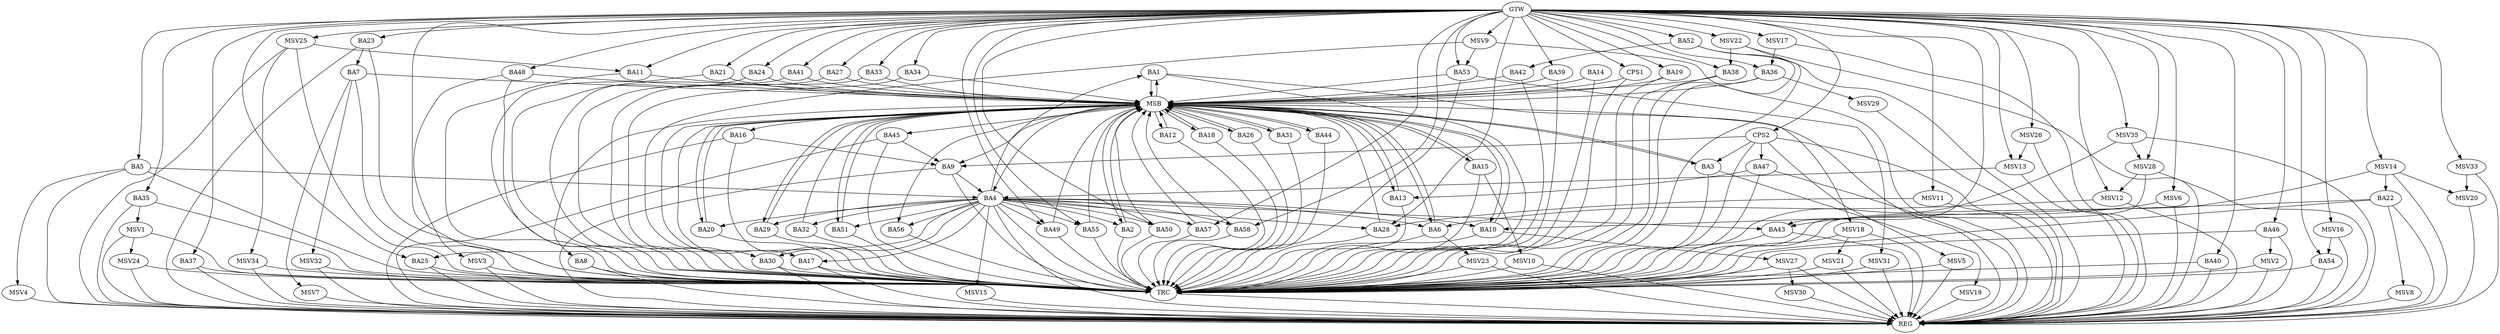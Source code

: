strict digraph G {
  BA1 [ label="BA1" ];
  BA2 [ label="BA2" ];
  BA3 [ label="BA3" ];
  BA4 [ label="BA4" ];
  BA5 [ label="BA5" ];
  BA6 [ label="BA6" ];
  BA7 [ label="BA7" ];
  BA8 [ label="BA8" ];
  BA9 [ label="BA9" ];
  BA10 [ label="BA10" ];
  BA11 [ label="BA11" ];
  BA12 [ label="BA12" ];
  BA13 [ label="BA13" ];
  BA14 [ label="BA14" ];
  BA15 [ label="BA15" ];
  BA16 [ label="BA16" ];
  BA17 [ label="BA17" ];
  BA18 [ label="BA18" ];
  BA19 [ label="BA19" ];
  BA20 [ label="BA20" ];
  BA21 [ label="BA21" ];
  BA22 [ label="BA22" ];
  BA23 [ label="BA23" ];
  BA24 [ label="BA24" ];
  BA25 [ label="BA25" ];
  BA26 [ label="BA26" ];
  BA27 [ label="BA27" ];
  BA28 [ label="BA28" ];
  BA29 [ label="BA29" ];
  BA30 [ label="BA30" ];
  BA31 [ label="BA31" ];
  BA32 [ label="BA32" ];
  BA33 [ label="BA33" ];
  BA34 [ label="BA34" ];
  BA35 [ label="BA35" ];
  BA36 [ label="BA36" ];
  BA37 [ label="BA37" ];
  BA38 [ label="BA38" ];
  BA39 [ label="BA39" ];
  BA40 [ label="BA40" ];
  BA41 [ label="BA41" ];
  BA42 [ label="BA42" ];
  BA43 [ label="BA43" ];
  BA44 [ label="BA44" ];
  BA45 [ label="BA45" ];
  BA46 [ label="BA46" ];
  BA47 [ label="BA47" ];
  BA48 [ label="BA48" ];
  BA49 [ label="BA49" ];
  BA50 [ label="BA50" ];
  BA51 [ label="BA51" ];
  BA52 [ label="BA52" ];
  BA53 [ label="BA53" ];
  BA54 [ label="BA54" ];
  BA55 [ label="BA55" ];
  BA56 [ label="BA56" ];
  BA57 [ label="BA57" ];
  BA58 [ label="BA58" ];
  CPS1 [ label="CPS1" ];
  CPS2 [ label="CPS2" ];
  GTW [ label="GTW" ];
  REG [ label="REG" ];
  MSB [ label="MSB" ];
  TRC [ label="TRC" ];
  MSV1 [ label="MSV1" ];
  MSV2 [ label="MSV2" ];
  MSV3 [ label="MSV3" ];
  MSV4 [ label="MSV4" ];
  MSV5 [ label="MSV5" ];
  MSV6 [ label="MSV6" ];
  MSV7 [ label="MSV7" ];
  MSV8 [ label="MSV8" ];
  MSV9 [ label="MSV9" ];
  MSV10 [ label="MSV10" ];
  MSV11 [ label="MSV11" ];
  MSV12 [ label="MSV12" ];
  MSV13 [ label="MSV13" ];
  MSV14 [ label="MSV14" ];
  MSV15 [ label="MSV15" ];
  MSV16 [ label="MSV16" ];
  MSV17 [ label="MSV17" ];
  MSV18 [ label="MSV18" ];
  MSV19 [ label="MSV19" ];
  MSV20 [ label="MSV20" ];
  MSV21 [ label="MSV21" ];
  MSV22 [ label="MSV22" ];
  MSV23 [ label="MSV23" ];
  MSV24 [ label="MSV24" ];
  MSV25 [ label="MSV25" ];
  MSV26 [ label="MSV26" ];
  MSV27 [ label="MSV27" ];
  MSV28 [ label="MSV28" ];
  MSV29 [ label="MSV29" ];
  MSV30 [ label="MSV30" ];
  MSV31 [ label="MSV31" ];
  MSV32 [ label="MSV32" ];
  MSV33 [ label="MSV33" ];
  MSV34 [ label="MSV34" ];
  MSV35 [ label="MSV35" ];
  BA4 -> BA2;
  BA5 -> BA4;
  BA9 -> BA4;
  BA16 -> BA9;
  BA22 -> BA10;
  BA23 -> BA7;
  BA45 -> BA9;
  BA47 -> BA13;
  BA52 -> BA42;
  CPS2 -> BA47;
  CPS2 -> BA9;
  CPS2 -> BA3;
  GTW -> BA5;
  GTW -> BA11;
  GTW -> BA19;
  GTW -> BA21;
  GTW -> BA23;
  GTW -> BA24;
  GTW -> BA25;
  GTW -> BA27;
  GTW -> BA28;
  GTW -> BA33;
  GTW -> BA34;
  GTW -> BA35;
  GTW -> BA36;
  GTW -> BA37;
  GTW -> BA38;
  GTW -> BA39;
  GTW -> BA40;
  GTW -> BA41;
  GTW -> BA43;
  GTW -> BA46;
  GTW -> BA48;
  GTW -> BA49;
  GTW -> BA50;
  GTW -> BA52;
  GTW -> BA53;
  GTW -> BA54;
  GTW -> BA55;
  GTW -> BA57;
  GTW -> BA58;
  GTW -> CPS1;
  GTW -> CPS2;
  BA4 -> REG;
  BA5 -> REG;
  BA8 -> REG;
  BA9 -> REG;
  BA16 -> REG;
  BA17 -> REG;
  BA22 -> REG;
  BA23 -> REG;
  BA25 -> REG;
  BA30 -> REG;
  BA35 -> REG;
  BA37 -> REG;
  BA40 -> REG;
  BA43 -> REG;
  BA45 -> REG;
  BA46 -> REG;
  BA47 -> REG;
  BA52 -> REG;
  BA54 -> REG;
  CPS2 -> REG;
  BA1 -> MSB;
  MSB -> BA2;
  MSB -> REG;
  BA2 -> MSB;
  MSB -> BA1;
  BA3 -> MSB;
  BA6 -> MSB;
  MSB -> BA3;
  BA7 -> MSB;
  MSB -> BA4;
  BA10 -> MSB;
  BA11 -> MSB;
  BA12 -> MSB;
  BA13 -> MSB;
  MSB -> BA6;
  BA14 -> MSB;
  BA15 -> MSB;
  BA18 -> MSB;
  MSB -> BA9;
  BA19 -> MSB;
  BA20 -> MSB;
  BA21 -> MSB;
  BA24 -> MSB;
  BA26 -> MSB;
  MSB -> BA8;
  BA27 -> MSB;
  MSB -> BA26;
  BA28 -> MSB;
  MSB -> BA16;
  BA29 -> MSB;
  BA31 -> MSB;
  MSB -> BA15;
  BA32 -> MSB;
  BA33 -> MSB;
  BA34 -> MSB;
  BA36 -> MSB;
  BA38 -> MSB;
  MSB -> BA17;
  BA39 -> MSB;
  MSB -> BA10;
  BA41 -> MSB;
  BA42 -> MSB;
  MSB -> BA12;
  BA44 -> MSB;
  BA48 -> MSB;
  BA49 -> MSB;
  BA50 -> MSB;
  MSB -> BA13;
  BA51 -> MSB;
  MSB -> BA29;
  BA53 -> MSB;
  BA55 -> MSB;
  BA57 -> MSB;
  BA58 -> MSB;
  MSB -> BA18;
  CPS1 -> MSB;
  MSB -> BA45;
  MSB -> BA51;
  MSB -> BA56;
  MSB -> BA44;
  MSB -> BA31;
  MSB -> BA30;
  MSB -> BA20;
  BA1 -> TRC;
  BA2 -> TRC;
  BA3 -> TRC;
  BA4 -> TRC;
  BA5 -> TRC;
  BA6 -> TRC;
  BA7 -> TRC;
  BA8 -> TRC;
  BA9 -> TRC;
  BA10 -> TRC;
  BA11 -> TRC;
  BA12 -> TRC;
  BA13 -> TRC;
  BA14 -> TRC;
  BA15 -> TRC;
  BA16 -> TRC;
  BA17 -> TRC;
  BA18 -> TRC;
  BA19 -> TRC;
  BA20 -> TRC;
  BA21 -> TRC;
  BA22 -> TRC;
  BA23 -> TRC;
  BA24 -> TRC;
  BA25 -> TRC;
  BA26 -> TRC;
  BA27 -> TRC;
  BA28 -> TRC;
  BA29 -> TRC;
  BA30 -> TRC;
  BA31 -> TRC;
  BA32 -> TRC;
  BA33 -> TRC;
  BA34 -> TRC;
  BA35 -> TRC;
  BA36 -> TRC;
  BA37 -> TRC;
  BA38 -> TRC;
  BA39 -> TRC;
  BA40 -> TRC;
  BA41 -> TRC;
  BA42 -> TRC;
  BA43 -> TRC;
  BA44 -> TRC;
  BA45 -> TRC;
  BA46 -> TRC;
  BA47 -> TRC;
  BA48 -> TRC;
  BA49 -> TRC;
  BA50 -> TRC;
  BA51 -> TRC;
  BA52 -> TRC;
  BA53 -> TRC;
  BA54 -> TRC;
  BA55 -> TRC;
  BA56 -> TRC;
  BA57 -> TRC;
  BA58 -> TRC;
  CPS1 -> TRC;
  CPS2 -> TRC;
  GTW -> TRC;
  TRC -> REG;
  BA4 -> BA30;
  BA4 -> BA50;
  BA4 -> BA6;
  BA4 -> BA43;
  BA4 -> BA25;
  BA4 -> BA58;
  BA4 -> BA55;
  BA4 -> BA28;
  BA4 -> BA20;
  BA4 -> BA51;
  BA4 -> BA57;
  BA4 -> BA17;
  BA4 -> BA49;
  BA4 -> BA32;
  BA4 -> BA29;
  BA4 -> BA56;
  BA4 -> BA1;
  BA4 -> BA10;
  BA35 -> MSV1;
  MSV1 -> REG;
  MSV1 -> TRC;
  BA46 -> MSV2;
  MSV2 -> REG;
  MSV2 -> TRC;
  BA48 -> MSV3;
  MSV3 -> REG;
  MSV3 -> TRC;
  BA5 -> MSV4;
  MSV4 -> REG;
  CPS2 -> MSV5;
  MSV5 -> REG;
  MSV5 -> TRC;
  MSV6 -> BA43;
  GTW -> MSV6;
  MSV6 -> REG;
  BA7 -> MSV7;
  MSV7 -> REG;
  BA22 -> MSV8;
  MSV8 -> REG;
  MSV9 -> BA53;
  GTW -> MSV9;
  MSV9 -> REG;
  MSV9 -> TRC;
  BA15 -> MSV10;
  MSV10 -> REG;
  MSV10 -> TRC;
  MSV11 -> BA28;
  GTW -> MSV11;
  MSV11 -> REG;
  MSV12 -> BA6;
  GTW -> MSV12;
  MSV12 -> REG;
  MSV13 -> BA4;
  GTW -> MSV13;
  MSV13 -> REG;
  MSV14 -> BA22;
  GTW -> MSV14;
  MSV14 -> REG;
  MSV14 -> TRC;
  BA4 -> MSV15;
  MSV15 -> REG;
  MSV16 -> BA54;
  GTW -> MSV16;
  MSV16 -> REG;
  MSV17 -> BA36;
  GTW -> MSV17;
  MSV17 -> REG;
  BA1 -> MSV18;
  MSV18 -> REG;
  MSV18 -> TRC;
  BA3 -> MSV19;
  MSV19 -> REG;
  MSV14 -> MSV20;
  MSV20 -> REG;
  MSV18 -> MSV21;
  MSV21 -> REG;
  MSV21 -> TRC;
  MSV22 -> BA38;
  GTW -> MSV22;
  MSV22 -> REG;
  MSV22 -> TRC;
  BA6 -> MSV23;
  MSV23 -> REG;
  MSV23 -> TRC;
  MSV1 -> MSV24;
  MSV24 -> REG;
  MSV24 -> TRC;
  MSV25 -> BA11;
  GTW -> MSV25;
  MSV25 -> REG;
  MSV25 -> TRC;
  MSV26 -> MSV13;
  GTW -> MSV26;
  MSV26 -> REG;
  BA10 -> MSV27;
  MSV27 -> REG;
  MSV27 -> TRC;
  MSV28 -> MSV12;
  GTW -> MSV28;
  MSV28 -> REG;
  MSV28 -> TRC;
  BA36 -> MSV29;
  MSV29 -> REG;
  MSV27 -> MSV30;
  MSV30 -> REG;
  BA53 -> MSV31;
  MSV31 -> REG;
  MSV31 -> TRC;
  BA7 -> MSV32;
  MSV32 -> REG;
  MSV32 -> TRC;
  MSV33 -> MSV20;
  GTW -> MSV33;
  MSV33 -> REG;
  MSV25 -> MSV34;
  MSV34 -> REG;
  MSV34 -> TRC;
  MSV35 -> MSV28;
  GTW -> MSV35;
  MSV35 -> REG;
  MSV35 -> TRC;
}
